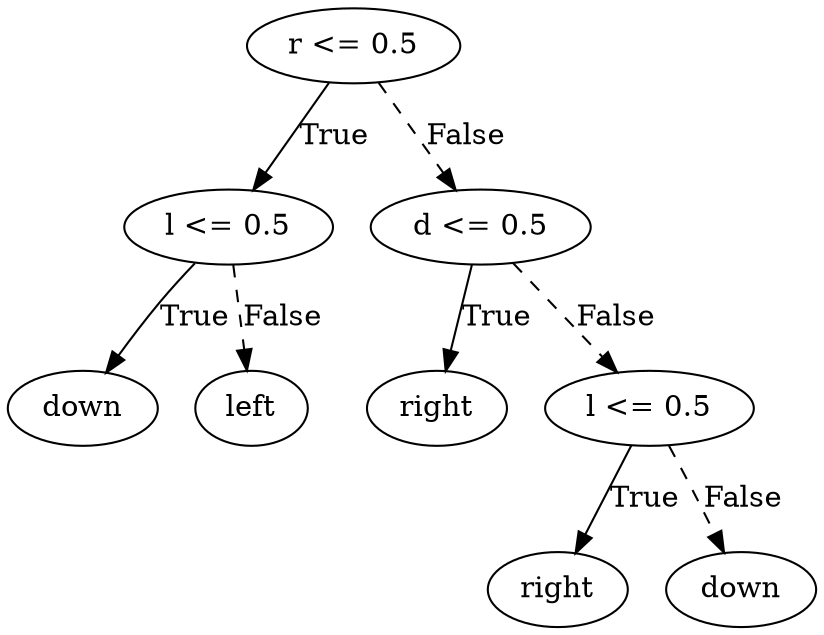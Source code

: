 digraph {
0 [label="r <= 0.5"];
1 [label="l <= 0.5"];
2 [label="down"];
1 -> 2 [label="True"];
3 [label="left"];
1 -> 3 [style="dashed", label="False"];
0 -> 1 [label="True"];
4 [label="d <= 0.5"];
5 [label="right"];
4 -> 5 [label="True"];
6 [label="l <= 0.5"];
7 [label="right"];
6 -> 7 [label="True"];
8 [label="down"];
6 -> 8 [style="dashed", label="False"];
4 -> 6 [style="dashed", label="False"];
0 -> 4 [style="dashed", label="False"];

}